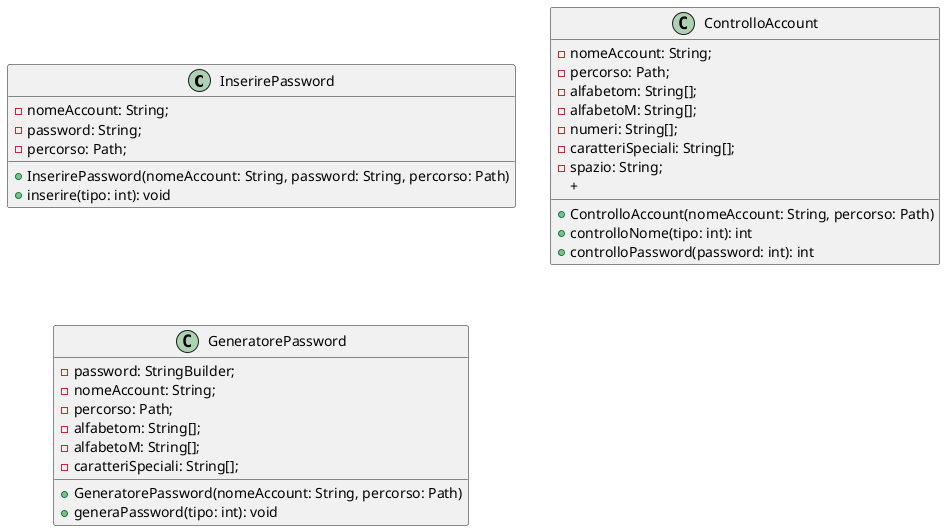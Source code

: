 @startuml
'https://plantuml.com/sequence-diagram

skinparam classAttibuteIconSize 0

class InserirePassword{
-nomeAccount: String;
-password: String;
-percorso: Path;
+InserirePassword(nomeAccount: String, password: String, percorso: Path)
+inserire(tipo: int): void
}

class ControlloAccount{
-nomeAccount: String;
-percorso: Path;
-alfabetom: String[];
-alfabetoM: String[];
-numeri: String[];
-caratteriSpeciali: String[];
-spazio: String;
+ControlloAccount(nomeAccount: String, percorso: Path)
+controlloNome(tipo: int): int
+controlloPassword(password: int): int
+
}

class GeneratorePassword{
-password: StringBuilder;
-nomeAccount: String;
-percorso: Path;
-alfabetom: String[];
-alfabetoM: String[];
-caratteriSpeciali: String[];
+GeneratorePassword(nomeAccount: String, percorso: Path)
+generaPassword(tipo: int): void
}

@enduml